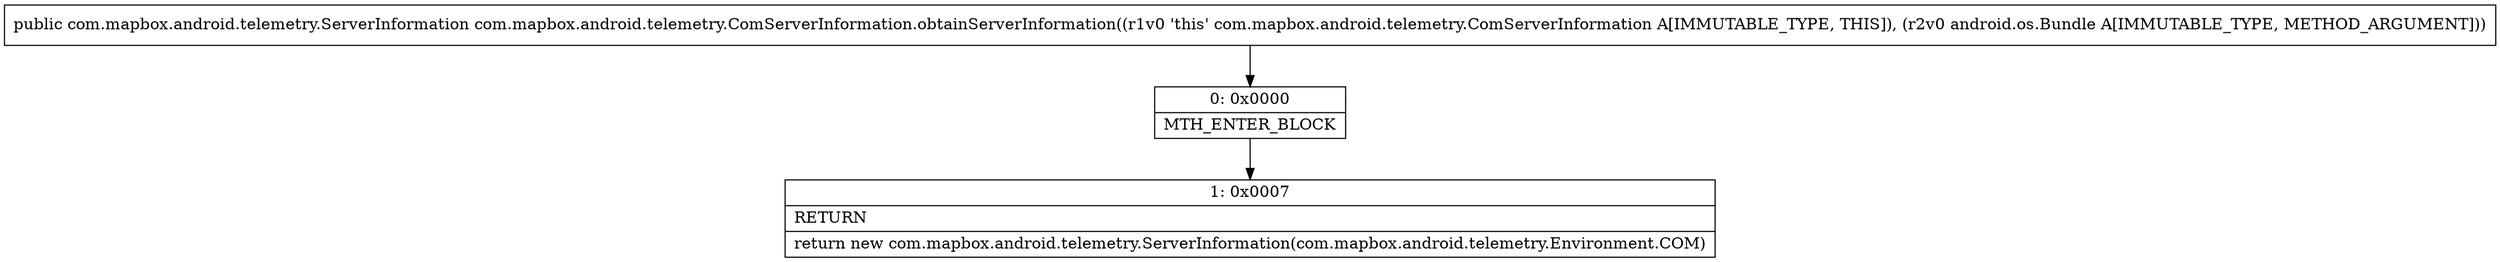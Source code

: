 digraph "CFG forcom.mapbox.android.telemetry.ComServerInformation.obtainServerInformation(Landroid\/os\/Bundle;)Lcom\/mapbox\/android\/telemetry\/ServerInformation;" {
Node_0 [shape=record,label="{0\:\ 0x0000|MTH_ENTER_BLOCK\l}"];
Node_1 [shape=record,label="{1\:\ 0x0007|RETURN\l|return new com.mapbox.android.telemetry.ServerInformation(com.mapbox.android.telemetry.Environment.COM)\l}"];
MethodNode[shape=record,label="{public com.mapbox.android.telemetry.ServerInformation com.mapbox.android.telemetry.ComServerInformation.obtainServerInformation((r1v0 'this' com.mapbox.android.telemetry.ComServerInformation A[IMMUTABLE_TYPE, THIS]), (r2v0 android.os.Bundle A[IMMUTABLE_TYPE, METHOD_ARGUMENT])) }"];
MethodNode -> Node_0;
Node_0 -> Node_1;
}

